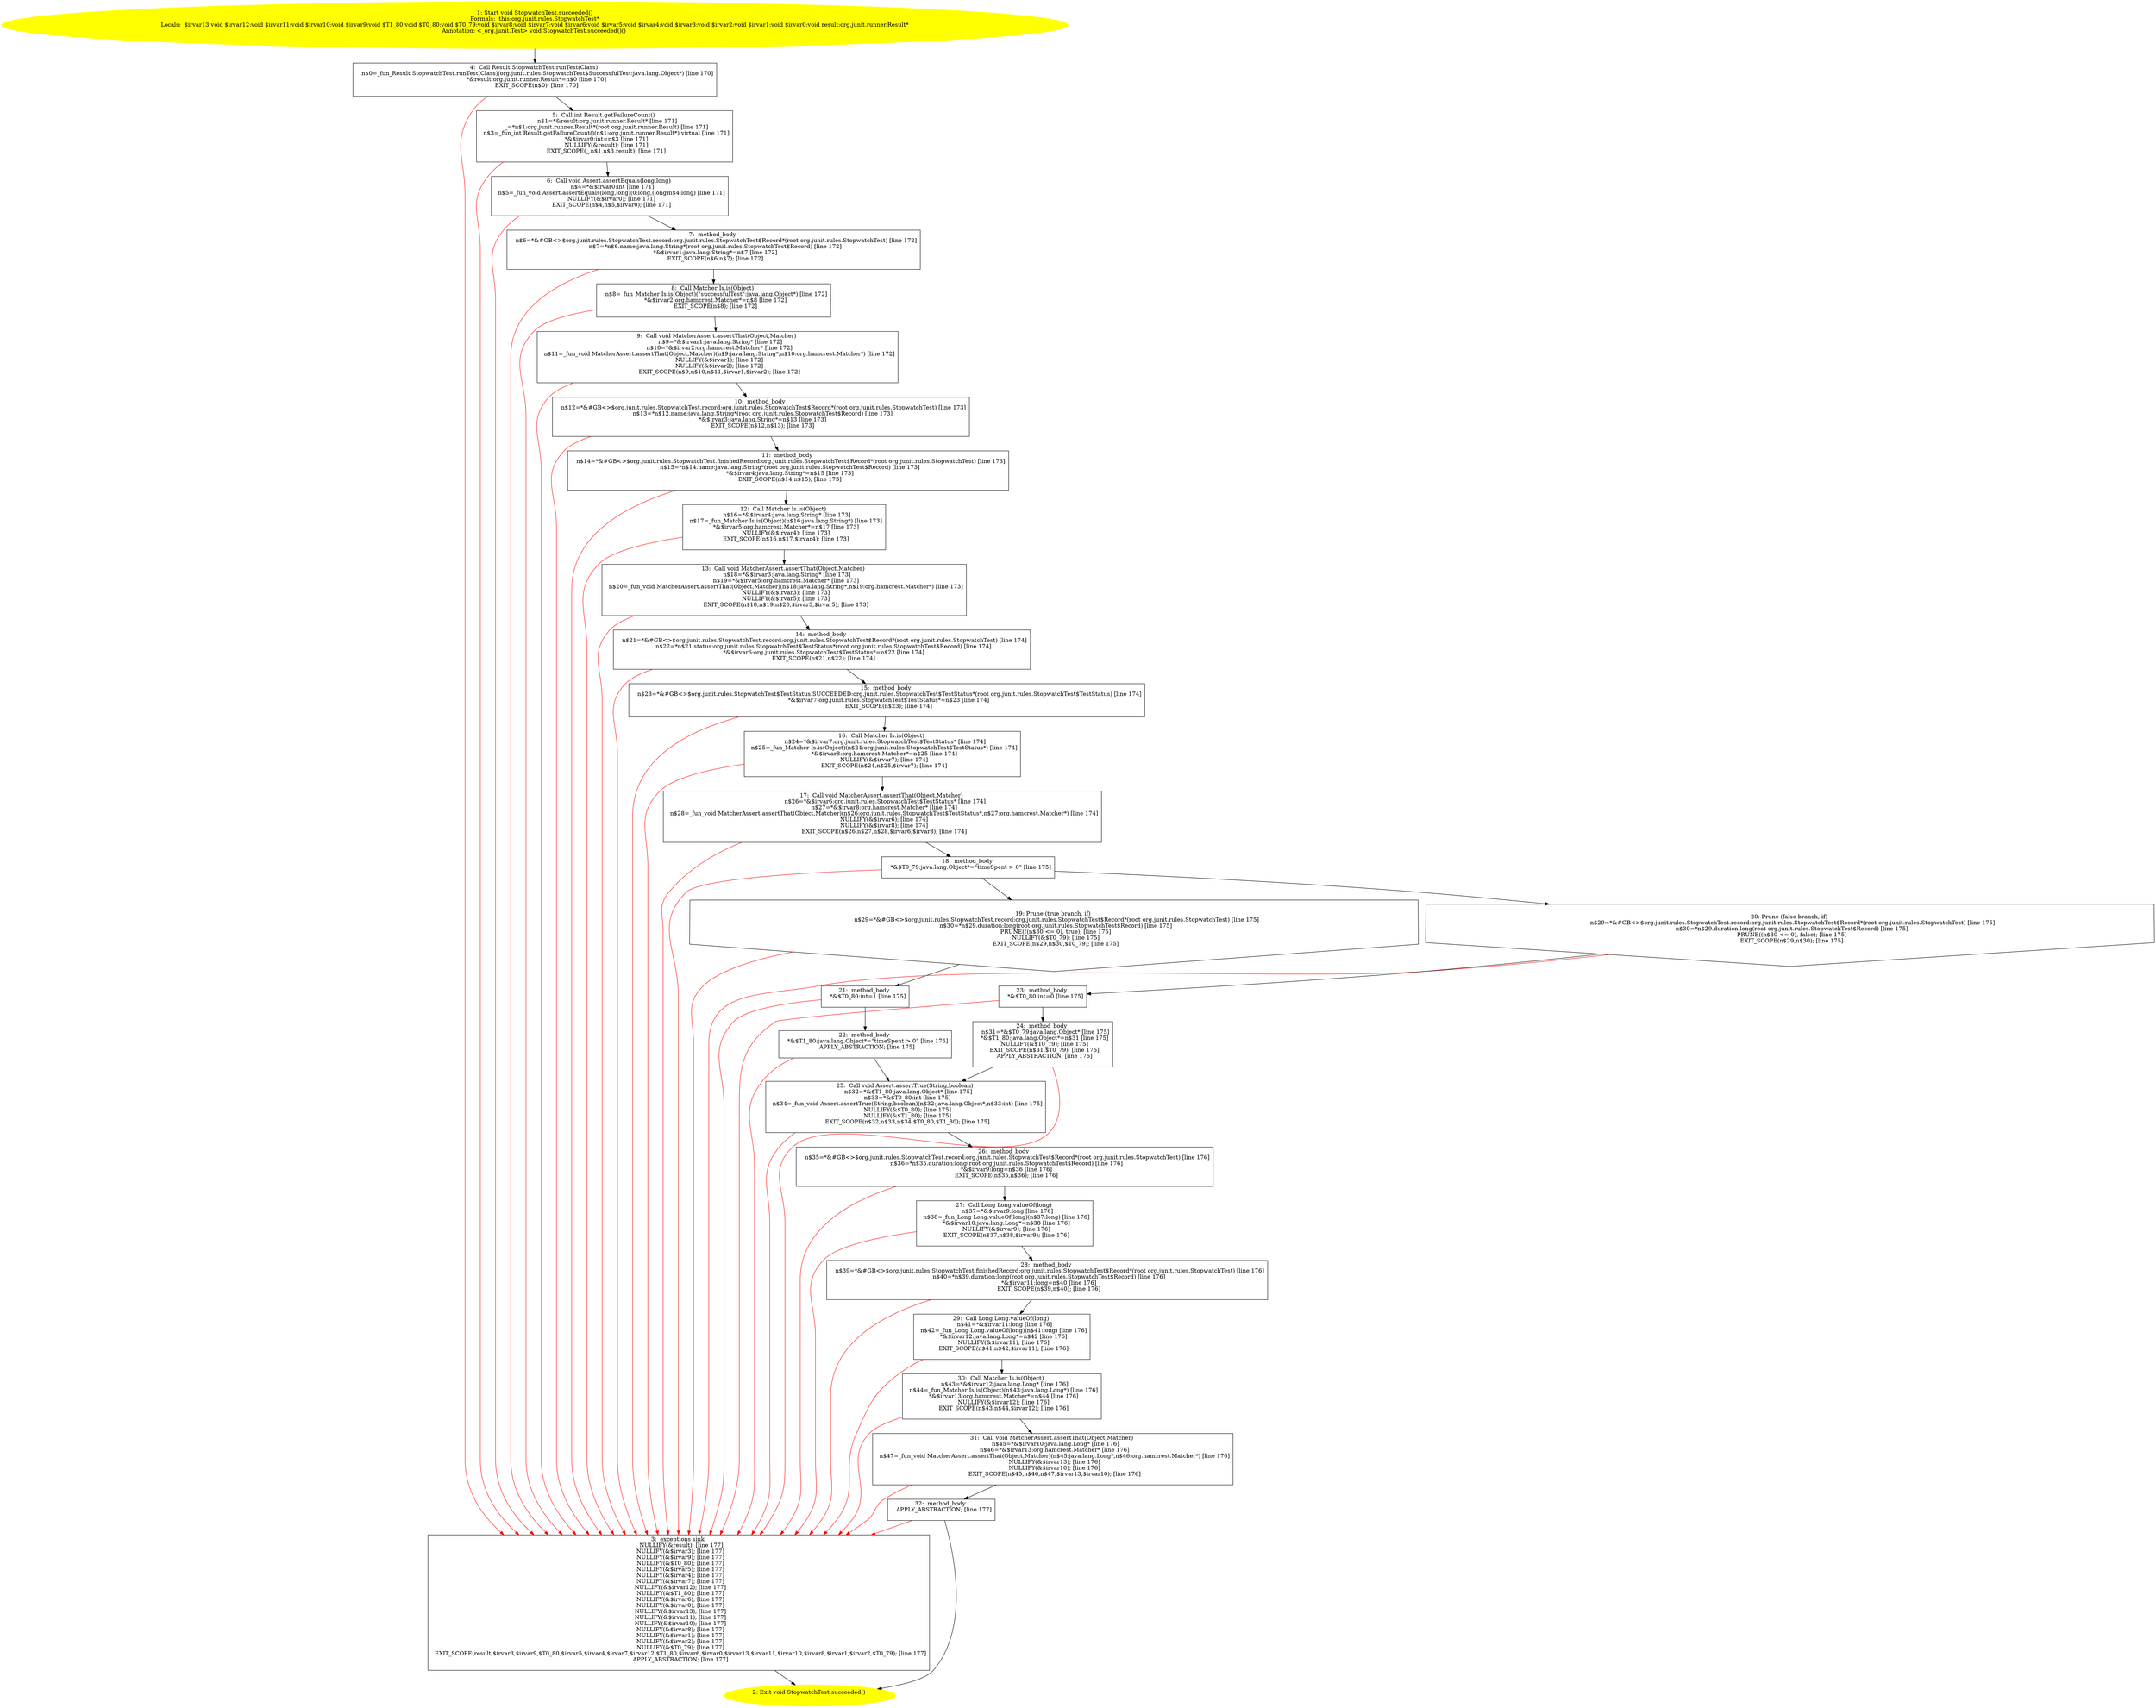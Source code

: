 /* @generated */
digraph cfg {
"org.junit.rules.StopwatchTest.succeeded():void.7c941caea926d968f3d6b5f014cd3128_1" [label="1: Start void StopwatchTest.succeeded()\nFormals:  this:org.junit.rules.StopwatchTest*\nLocals:  $irvar13:void $irvar12:void $irvar11:void $irvar10:void $irvar9:void $T1_80:void $T0_80:void $T0_79:void $irvar8:void $irvar7:void $irvar6:void $irvar5:void $irvar4:void $irvar3:void $irvar2:void $irvar1:void $irvar0:void result:org.junit.runner.Result*\nAnnotation: <_org.junit.Test> void StopwatchTest.succeeded()() \n  " color=yellow style=filled]
	

	 "org.junit.rules.StopwatchTest.succeeded():void.7c941caea926d968f3d6b5f014cd3128_1" -> "org.junit.rules.StopwatchTest.succeeded():void.7c941caea926d968f3d6b5f014cd3128_4" ;
"org.junit.rules.StopwatchTest.succeeded():void.7c941caea926d968f3d6b5f014cd3128_2" [label="2: Exit void StopwatchTest.succeeded() \n  " color=yellow style=filled]
	

"org.junit.rules.StopwatchTest.succeeded():void.7c941caea926d968f3d6b5f014cd3128_3" [label="3:  exceptions sink \n   NULLIFY(&result); [line 177]\n  NULLIFY(&$irvar3); [line 177]\n  NULLIFY(&$irvar9); [line 177]\n  NULLIFY(&$T0_80); [line 177]\n  NULLIFY(&$irvar5); [line 177]\n  NULLIFY(&$irvar4); [line 177]\n  NULLIFY(&$irvar7); [line 177]\n  NULLIFY(&$irvar12); [line 177]\n  NULLIFY(&$T1_80); [line 177]\n  NULLIFY(&$irvar6); [line 177]\n  NULLIFY(&$irvar0); [line 177]\n  NULLIFY(&$irvar13); [line 177]\n  NULLIFY(&$irvar11); [line 177]\n  NULLIFY(&$irvar10); [line 177]\n  NULLIFY(&$irvar8); [line 177]\n  NULLIFY(&$irvar1); [line 177]\n  NULLIFY(&$irvar2); [line 177]\n  NULLIFY(&$T0_79); [line 177]\n  EXIT_SCOPE(result,$irvar3,$irvar9,$T0_80,$irvar5,$irvar4,$irvar7,$irvar12,$T1_80,$irvar6,$irvar0,$irvar13,$irvar11,$irvar10,$irvar8,$irvar1,$irvar2,$T0_79); [line 177]\n  APPLY_ABSTRACTION; [line 177]\n " shape="box"]
	

	 "org.junit.rules.StopwatchTest.succeeded():void.7c941caea926d968f3d6b5f014cd3128_3" -> "org.junit.rules.StopwatchTest.succeeded():void.7c941caea926d968f3d6b5f014cd3128_2" ;
"org.junit.rules.StopwatchTest.succeeded():void.7c941caea926d968f3d6b5f014cd3128_4" [label="4:  Call Result StopwatchTest.runTest(Class) \n   n$0=_fun_Result StopwatchTest.runTest(Class)(org.junit.rules.StopwatchTest$SuccessfulTest:java.lang.Object*) [line 170]\n  *&result:org.junit.runner.Result*=n$0 [line 170]\n  EXIT_SCOPE(n$0); [line 170]\n " shape="box"]
	

	 "org.junit.rules.StopwatchTest.succeeded():void.7c941caea926d968f3d6b5f014cd3128_4" -> "org.junit.rules.StopwatchTest.succeeded():void.7c941caea926d968f3d6b5f014cd3128_5" ;
	 "org.junit.rules.StopwatchTest.succeeded():void.7c941caea926d968f3d6b5f014cd3128_4" -> "org.junit.rules.StopwatchTest.succeeded():void.7c941caea926d968f3d6b5f014cd3128_3" [color="red" ];
"org.junit.rules.StopwatchTest.succeeded():void.7c941caea926d968f3d6b5f014cd3128_5" [label="5:  Call int Result.getFailureCount() \n   n$1=*&result:org.junit.runner.Result* [line 171]\n  _=*n$1:org.junit.runner.Result*(root org.junit.runner.Result) [line 171]\n  n$3=_fun_int Result.getFailureCount()(n$1:org.junit.runner.Result*) virtual [line 171]\n  *&$irvar0:int=n$3 [line 171]\n  NULLIFY(&result); [line 171]\n  EXIT_SCOPE(_,n$1,n$3,result); [line 171]\n " shape="box"]
	

	 "org.junit.rules.StopwatchTest.succeeded():void.7c941caea926d968f3d6b5f014cd3128_5" -> "org.junit.rules.StopwatchTest.succeeded():void.7c941caea926d968f3d6b5f014cd3128_6" ;
	 "org.junit.rules.StopwatchTest.succeeded():void.7c941caea926d968f3d6b5f014cd3128_5" -> "org.junit.rules.StopwatchTest.succeeded():void.7c941caea926d968f3d6b5f014cd3128_3" [color="red" ];
"org.junit.rules.StopwatchTest.succeeded():void.7c941caea926d968f3d6b5f014cd3128_6" [label="6:  Call void Assert.assertEquals(long,long) \n   n$4=*&$irvar0:int [line 171]\n  n$5=_fun_void Assert.assertEquals(long,long)(0:long,(long)n$4:long) [line 171]\n  NULLIFY(&$irvar0); [line 171]\n  EXIT_SCOPE(n$4,n$5,$irvar0); [line 171]\n " shape="box"]
	

	 "org.junit.rules.StopwatchTest.succeeded():void.7c941caea926d968f3d6b5f014cd3128_6" -> "org.junit.rules.StopwatchTest.succeeded():void.7c941caea926d968f3d6b5f014cd3128_7" ;
	 "org.junit.rules.StopwatchTest.succeeded():void.7c941caea926d968f3d6b5f014cd3128_6" -> "org.junit.rules.StopwatchTest.succeeded():void.7c941caea926d968f3d6b5f014cd3128_3" [color="red" ];
"org.junit.rules.StopwatchTest.succeeded():void.7c941caea926d968f3d6b5f014cd3128_7" [label="7:  method_body \n   n$6=*&#GB<>$org.junit.rules.StopwatchTest.record:org.junit.rules.StopwatchTest$Record*(root org.junit.rules.StopwatchTest) [line 172]\n  n$7=*n$6.name:java.lang.String*(root org.junit.rules.StopwatchTest$Record) [line 172]\n  *&$irvar1:java.lang.String*=n$7 [line 172]\n  EXIT_SCOPE(n$6,n$7); [line 172]\n " shape="box"]
	

	 "org.junit.rules.StopwatchTest.succeeded():void.7c941caea926d968f3d6b5f014cd3128_7" -> "org.junit.rules.StopwatchTest.succeeded():void.7c941caea926d968f3d6b5f014cd3128_8" ;
	 "org.junit.rules.StopwatchTest.succeeded():void.7c941caea926d968f3d6b5f014cd3128_7" -> "org.junit.rules.StopwatchTest.succeeded():void.7c941caea926d968f3d6b5f014cd3128_3" [color="red" ];
"org.junit.rules.StopwatchTest.succeeded():void.7c941caea926d968f3d6b5f014cd3128_8" [label="8:  Call Matcher Is.is(Object) \n   n$8=_fun_Matcher Is.is(Object)(\"successfulTest\":java.lang.Object*) [line 172]\n  *&$irvar2:org.hamcrest.Matcher*=n$8 [line 172]\n  EXIT_SCOPE(n$8); [line 172]\n " shape="box"]
	

	 "org.junit.rules.StopwatchTest.succeeded():void.7c941caea926d968f3d6b5f014cd3128_8" -> "org.junit.rules.StopwatchTest.succeeded():void.7c941caea926d968f3d6b5f014cd3128_9" ;
	 "org.junit.rules.StopwatchTest.succeeded():void.7c941caea926d968f3d6b5f014cd3128_8" -> "org.junit.rules.StopwatchTest.succeeded():void.7c941caea926d968f3d6b5f014cd3128_3" [color="red" ];
"org.junit.rules.StopwatchTest.succeeded():void.7c941caea926d968f3d6b5f014cd3128_9" [label="9:  Call void MatcherAssert.assertThat(Object,Matcher) \n   n$9=*&$irvar1:java.lang.String* [line 172]\n  n$10=*&$irvar2:org.hamcrest.Matcher* [line 172]\n  n$11=_fun_void MatcherAssert.assertThat(Object,Matcher)(n$9:java.lang.String*,n$10:org.hamcrest.Matcher*) [line 172]\n  NULLIFY(&$irvar1); [line 172]\n  NULLIFY(&$irvar2); [line 172]\n  EXIT_SCOPE(n$9,n$10,n$11,$irvar1,$irvar2); [line 172]\n " shape="box"]
	

	 "org.junit.rules.StopwatchTest.succeeded():void.7c941caea926d968f3d6b5f014cd3128_9" -> "org.junit.rules.StopwatchTest.succeeded():void.7c941caea926d968f3d6b5f014cd3128_10" ;
	 "org.junit.rules.StopwatchTest.succeeded():void.7c941caea926d968f3d6b5f014cd3128_9" -> "org.junit.rules.StopwatchTest.succeeded():void.7c941caea926d968f3d6b5f014cd3128_3" [color="red" ];
"org.junit.rules.StopwatchTest.succeeded():void.7c941caea926d968f3d6b5f014cd3128_10" [label="10:  method_body \n   n$12=*&#GB<>$org.junit.rules.StopwatchTest.record:org.junit.rules.StopwatchTest$Record*(root org.junit.rules.StopwatchTest) [line 173]\n  n$13=*n$12.name:java.lang.String*(root org.junit.rules.StopwatchTest$Record) [line 173]\n  *&$irvar3:java.lang.String*=n$13 [line 173]\n  EXIT_SCOPE(n$12,n$13); [line 173]\n " shape="box"]
	

	 "org.junit.rules.StopwatchTest.succeeded():void.7c941caea926d968f3d6b5f014cd3128_10" -> "org.junit.rules.StopwatchTest.succeeded():void.7c941caea926d968f3d6b5f014cd3128_11" ;
	 "org.junit.rules.StopwatchTest.succeeded():void.7c941caea926d968f3d6b5f014cd3128_10" -> "org.junit.rules.StopwatchTest.succeeded():void.7c941caea926d968f3d6b5f014cd3128_3" [color="red" ];
"org.junit.rules.StopwatchTest.succeeded():void.7c941caea926d968f3d6b5f014cd3128_11" [label="11:  method_body \n   n$14=*&#GB<>$org.junit.rules.StopwatchTest.finishedRecord:org.junit.rules.StopwatchTest$Record*(root org.junit.rules.StopwatchTest) [line 173]\n  n$15=*n$14.name:java.lang.String*(root org.junit.rules.StopwatchTest$Record) [line 173]\n  *&$irvar4:java.lang.String*=n$15 [line 173]\n  EXIT_SCOPE(n$14,n$15); [line 173]\n " shape="box"]
	

	 "org.junit.rules.StopwatchTest.succeeded():void.7c941caea926d968f3d6b5f014cd3128_11" -> "org.junit.rules.StopwatchTest.succeeded():void.7c941caea926d968f3d6b5f014cd3128_12" ;
	 "org.junit.rules.StopwatchTest.succeeded():void.7c941caea926d968f3d6b5f014cd3128_11" -> "org.junit.rules.StopwatchTest.succeeded():void.7c941caea926d968f3d6b5f014cd3128_3" [color="red" ];
"org.junit.rules.StopwatchTest.succeeded():void.7c941caea926d968f3d6b5f014cd3128_12" [label="12:  Call Matcher Is.is(Object) \n   n$16=*&$irvar4:java.lang.String* [line 173]\n  n$17=_fun_Matcher Is.is(Object)(n$16:java.lang.String*) [line 173]\n  *&$irvar5:org.hamcrest.Matcher*=n$17 [line 173]\n  NULLIFY(&$irvar4); [line 173]\n  EXIT_SCOPE(n$16,n$17,$irvar4); [line 173]\n " shape="box"]
	

	 "org.junit.rules.StopwatchTest.succeeded():void.7c941caea926d968f3d6b5f014cd3128_12" -> "org.junit.rules.StopwatchTest.succeeded():void.7c941caea926d968f3d6b5f014cd3128_13" ;
	 "org.junit.rules.StopwatchTest.succeeded():void.7c941caea926d968f3d6b5f014cd3128_12" -> "org.junit.rules.StopwatchTest.succeeded():void.7c941caea926d968f3d6b5f014cd3128_3" [color="red" ];
"org.junit.rules.StopwatchTest.succeeded():void.7c941caea926d968f3d6b5f014cd3128_13" [label="13:  Call void MatcherAssert.assertThat(Object,Matcher) \n   n$18=*&$irvar3:java.lang.String* [line 173]\n  n$19=*&$irvar5:org.hamcrest.Matcher* [line 173]\n  n$20=_fun_void MatcherAssert.assertThat(Object,Matcher)(n$18:java.lang.String*,n$19:org.hamcrest.Matcher*) [line 173]\n  NULLIFY(&$irvar3); [line 173]\n  NULLIFY(&$irvar5); [line 173]\n  EXIT_SCOPE(n$18,n$19,n$20,$irvar3,$irvar5); [line 173]\n " shape="box"]
	

	 "org.junit.rules.StopwatchTest.succeeded():void.7c941caea926d968f3d6b5f014cd3128_13" -> "org.junit.rules.StopwatchTest.succeeded():void.7c941caea926d968f3d6b5f014cd3128_14" ;
	 "org.junit.rules.StopwatchTest.succeeded():void.7c941caea926d968f3d6b5f014cd3128_13" -> "org.junit.rules.StopwatchTest.succeeded():void.7c941caea926d968f3d6b5f014cd3128_3" [color="red" ];
"org.junit.rules.StopwatchTest.succeeded():void.7c941caea926d968f3d6b5f014cd3128_14" [label="14:  method_body \n   n$21=*&#GB<>$org.junit.rules.StopwatchTest.record:org.junit.rules.StopwatchTest$Record*(root org.junit.rules.StopwatchTest) [line 174]\n  n$22=*n$21.status:org.junit.rules.StopwatchTest$TestStatus*(root org.junit.rules.StopwatchTest$Record) [line 174]\n  *&$irvar6:org.junit.rules.StopwatchTest$TestStatus*=n$22 [line 174]\n  EXIT_SCOPE(n$21,n$22); [line 174]\n " shape="box"]
	

	 "org.junit.rules.StopwatchTest.succeeded():void.7c941caea926d968f3d6b5f014cd3128_14" -> "org.junit.rules.StopwatchTest.succeeded():void.7c941caea926d968f3d6b5f014cd3128_15" ;
	 "org.junit.rules.StopwatchTest.succeeded():void.7c941caea926d968f3d6b5f014cd3128_14" -> "org.junit.rules.StopwatchTest.succeeded():void.7c941caea926d968f3d6b5f014cd3128_3" [color="red" ];
"org.junit.rules.StopwatchTest.succeeded():void.7c941caea926d968f3d6b5f014cd3128_15" [label="15:  method_body \n   n$23=*&#GB<>$org.junit.rules.StopwatchTest$TestStatus.SUCCEEDED:org.junit.rules.StopwatchTest$TestStatus*(root org.junit.rules.StopwatchTest$TestStatus) [line 174]\n  *&$irvar7:org.junit.rules.StopwatchTest$TestStatus*=n$23 [line 174]\n  EXIT_SCOPE(n$23); [line 174]\n " shape="box"]
	

	 "org.junit.rules.StopwatchTest.succeeded():void.7c941caea926d968f3d6b5f014cd3128_15" -> "org.junit.rules.StopwatchTest.succeeded():void.7c941caea926d968f3d6b5f014cd3128_16" ;
	 "org.junit.rules.StopwatchTest.succeeded():void.7c941caea926d968f3d6b5f014cd3128_15" -> "org.junit.rules.StopwatchTest.succeeded():void.7c941caea926d968f3d6b5f014cd3128_3" [color="red" ];
"org.junit.rules.StopwatchTest.succeeded():void.7c941caea926d968f3d6b5f014cd3128_16" [label="16:  Call Matcher Is.is(Object) \n   n$24=*&$irvar7:org.junit.rules.StopwatchTest$TestStatus* [line 174]\n  n$25=_fun_Matcher Is.is(Object)(n$24:org.junit.rules.StopwatchTest$TestStatus*) [line 174]\n  *&$irvar8:org.hamcrest.Matcher*=n$25 [line 174]\n  NULLIFY(&$irvar7); [line 174]\n  EXIT_SCOPE(n$24,n$25,$irvar7); [line 174]\n " shape="box"]
	

	 "org.junit.rules.StopwatchTest.succeeded():void.7c941caea926d968f3d6b5f014cd3128_16" -> "org.junit.rules.StopwatchTest.succeeded():void.7c941caea926d968f3d6b5f014cd3128_17" ;
	 "org.junit.rules.StopwatchTest.succeeded():void.7c941caea926d968f3d6b5f014cd3128_16" -> "org.junit.rules.StopwatchTest.succeeded():void.7c941caea926d968f3d6b5f014cd3128_3" [color="red" ];
"org.junit.rules.StopwatchTest.succeeded():void.7c941caea926d968f3d6b5f014cd3128_17" [label="17:  Call void MatcherAssert.assertThat(Object,Matcher) \n   n$26=*&$irvar6:org.junit.rules.StopwatchTest$TestStatus* [line 174]\n  n$27=*&$irvar8:org.hamcrest.Matcher* [line 174]\n  n$28=_fun_void MatcherAssert.assertThat(Object,Matcher)(n$26:org.junit.rules.StopwatchTest$TestStatus*,n$27:org.hamcrest.Matcher*) [line 174]\n  NULLIFY(&$irvar6); [line 174]\n  NULLIFY(&$irvar8); [line 174]\n  EXIT_SCOPE(n$26,n$27,n$28,$irvar6,$irvar8); [line 174]\n " shape="box"]
	

	 "org.junit.rules.StopwatchTest.succeeded():void.7c941caea926d968f3d6b5f014cd3128_17" -> "org.junit.rules.StopwatchTest.succeeded():void.7c941caea926d968f3d6b5f014cd3128_18" ;
	 "org.junit.rules.StopwatchTest.succeeded():void.7c941caea926d968f3d6b5f014cd3128_17" -> "org.junit.rules.StopwatchTest.succeeded():void.7c941caea926d968f3d6b5f014cd3128_3" [color="red" ];
"org.junit.rules.StopwatchTest.succeeded():void.7c941caea926d968f3d6b5f014cd3128_18" [label="18:  method_body \n   *&$T0_79:java.lang.Object*=\"timeSpent > 0\" [line 175]\n " shape="box"]
	

	 "org.junit.rules.StopwatchTest.succeeded():void.7c941caea926d968f3d6b5f014cd3128_18" -> "org.junit.rules.StopwatchTest.succeeded():void.7c941caea926d968f3d6b5f014cd3128_19" ;
	 "org.junit.rules.StopwatchTest.succeeded():void.7c941caea926d968f3d6b5f014cd3128_18" -> "org.junit.rules.StopwatchTest.succeeded():void.7c941caea926d968f3d6b5f014cd3128_20" ;
	 "org.junit.rules.StopwatchTest.succeeded():void.7c941caea926d968f3d6b5f014cd3128_18" -> "org.junit.rules.StopwatchTest.succeeded():void.7c941caea926d968f3d6b5f014cd3128_3" [color="red" ];
"org.junit.rules.StopwatchTest.succeeded():void.7c941caea926d968f3d6b5f014cd3128_19" [label="19: Prune (true branch, if) \n   n$29=*&#GB<>$org.junit.rules.StopwatchTest.record:org.junit.rules.StopwatchTest$Record*(root org.junit.rules.StopwatchTest) [line 175]\n  n$30=*n$29.duration:long(root org.junit.rules.StopwatchTest$Record) [line 175]\n  PRUNE(!(n$30 <= 0), true); [line 175]\n  NULLIFY(&$T0_79); [line 175]\n  EXIT_SCOPE(n$29,n$30,$T0_79); [line 175]\n " shape="invhouse"]
	

	 "org.junit.rules.StopwatchTest.succeeded():void.7c941caea926d968f3d6b5f014cd3128_19" -> "org.junit.rules.StopwatchTest.succeeded():void.7c941caea926d968f3d6b5f014cd3128_21" ;
	 "org.junit.rules.StopwatchTest.succeeded():void.7c941caea926d968f3d6b5f014cd3128_19" -> "org.junit.rules.StopwatchTest.succeeded():void.7c941caea926d968f3d6b5f014cd3128_3" [color="red" ];
"org.junit.rules.StopwatchTest.succeeded():void.7c941caea926d968f3d6b5f014cd3128_20" [label="20: Prune (false branch, if) \n   n$29=*&#GB<>$org.junit.rules.StopwatchTest.record:org.junit.rules.StopwatchTest$Record*(root org.junit.rules.StopwatchTest) [line 175]\n  n$30=*n$29.duration:long(root org.junit.rules.StopwatchTest$Record) [line 175]\n  PRUNE((n$30 <= 0), false); [line 175]\n  EXIT_SCOPE(n$29,n$30); [line 175]\n " shape="invhouse"]
	

	 "org.junit.rules.StopwatchTest.succeeded():void.7c941caea926d968f3d6b5f014cd3128_20" -> "org.junit.rules.StopwatchTest.succeeded():void.7c941caea926d968f3d6b5f014cd3128_23" ;
	 "org.junit.rules.StopwatchTest.succeeded():void.7c941caea926d968f3d6b5f014cd3128_20" -> "org.junit.rules.StopwatchTest.succeeded():void.7c941caea926d968f3d6b5f014cd3128_3" [color="red" ];
"org.junit.rules.StopwatchTest.succeeded():void.7c941caea926d968f3d6b5f014cd3128_21" [label="21:  method_body \n   *&$T0_80:int=1 [line 175]\n " shape="box"]
	

	 "org.junit.rules.StopwatchTest.succeeded():void.7c941caea926d968f3d6b5f014cd3128_21" -> "org.junit.rules.StopwatchTest.succeeded():void.7c941caea926d968f3d6b5f014cd3128_22" ;
	 "org.junit.rules.StopwatchTest.succeeded():void.7c941caea926d968f3d6b5f014cd3128_21" -> "org.junit.rules.StopwatchTest.succeeded():void.7c941caea926d968f3d6b5f014cd3128_3" [color="red" ];
"org.junit.rules.StopwatchTest.succeeded():void.7c941caea926d968f3d6b5f014cd3128_22" [label="22:  method_body \n   *&$T1_80:java.lang.Object*=\"timeSpent > 0\" [line 175]\n  APPLY_ABSTRACTION; [line 175]\n " shape="box"]
	

	 "org.junit.rules.StopwatchTest.succeeded():void.7c941caea926d968f3d6b5f014cd3128_22" -> "org.junit.rules.StopwatchTest.succeeded():void.7c941caea926d968f3d6b5f014cd3128_25" ;
	 "org.junit.rules.StopwatchTest.succeeded():void.7c941caea926d968f3d6b5f014cd3128_22" -> "org.junit.rules.StopwatchTest.succeeded():void.7c941caea926d968f3d6b5f014cd3128_3" [color="red" ];
"org.junit.rules.StopwatchTest.succeeded():void.7c941caea926d968f3d6b5f014cd3128_23" [label="23:  method_body \n   *&$T0_80:int=0 [line 175]\n " shape="box"]
	

	 "org.junit.rules.StopwatchTest.succeeded():void.7c941caea926d968f3d6b5f014cd3128_23" -> "org.junit.rules.StopwatchTest.succeeded():void.7c941caea926d968f3d6b5f014cd3128_24" ;
	 "org.junit.rules.StopwatchTest.succeeded():void.7c941caea926d968f3d6b5f014cd3128_23" -> "org.junit.rules.StopwatchTest.succeeded():void.7c941caea926d968f3d6b5f014cd3128_3" [color="red" ];
"org.junit.rules.StopwatchTest.succeeded():void.7c941caea926d968f3d6b5f014cd3128_24" [label="24:  method_body \n   n$31=*&$T0_79:java.lang.Object* [line 175]\n  *&$T1_80:java.lang.Object*=n$31 [line 175]\n  NULLIFY(&$T0_79); [line 175]\n  EXIT_SCOPE(n$31,$T0_79); [line 175]\n  APPLY_ABSTRACTION; [line 175]\n " shape="box"]
	

	 "org.junit.rules.StopwatchTest.succeeded():void.7c941caea926d968f3d6b5f014cd3128_24" -> "org.junit.rules.StopwatchTest.succeeded():void.7c941caea926d968f3d6b5f014cd3128_25" ;
	 "org.junit.rules.StopwatchTest.succeeded():void.7c941caea926d968f3d6b5f014cd3128_24" -> "org.junit.rules.StopwatchTest.succeeded():void.7c941caea926d968f3d6b5f014cd3128_3" [color="red" ];
"org.junit.rules.StopwatchTest.succeeded():void.7c941caea926d968f3d6b5f014cd3128_25" [label="25:  Call void Assert.assertTrue(String,boolean) \n   n$32=*&$T1_80:java.lang.Object* [line 175]\n  n$33=*&$T0_80:int [line 175]\n  n$34=_fun_void Assert.assertTrue(String,boolean)(n$32:java.lang.Object*,n$33:int) [line 175]\n  NULLIFY(&$T0_80); [line 175]\n  NULLIFY(&$T1_80); [line 175]\n  EXIT_SCOPE(n$32,n$33,n$34,$T0_80,$T1_80); [line 175]\n " shape="box"]
	

	 "org.junit.rules.StopwatchTest.succeeded():void.7c941caea926d968f3d6b5f014cd3128_25" -> "org.junit.rules.StopwatchTest.succeeded():void.7c941caea926d968f3d6b5f014cd3128_26" ;
	 "org.junit.rules.StopwatchTest.succeeded():void.7c941caea926d968f3d6b5f014cd3128_25" -> "org.junit.rules.StopwatchTest.succeeded():void.7c941caea926d968f3d6b5f014cd3128_3" [color="red" ];
"org.junit.rules.StopwatchTest.succeeded():void.7c941caea926d968f3d6b5f014cd3128_26" [label="26:  method_body \n   n$35=*&#GB<>$org.junit.rules.StopwatchTest.record:org.junit.rules.StopwatchTest$Record*(root org.junit.rules.StopwatchTest) [line 176]\n  n$36=*n$35.duration:long(root org.junit.rules.StopwatchTest$Record) [line 176]\n  *&$irvar9:long=n$36 [line 176]\n  EXIT_SCOPE(n$35,n$36); [line 176]\n " shape="box"]
	

	 "org.junit.rules.StopwatchTest.succeeded():void.7c941caea926d968f3d6b5f014cd3128_26" -> "org.junit.rules.StopwatchTest.succeeded():void.7c941caea926d968f3d6b5f014cd3128_27" ;
	 "org.junit.rules.StopwatchTest.succeeded():void.7c941caea926d968f3d6b5f014cd3128_26" -> "org.junit.rules.StopwatchTest.succeeded():void.7c941caea926d968f3d6b5f014cd3128_3" [color="red" ];
"org.junit.rules.StopwatchTest.succeeded():void.7c941caea926d968f3d6b5f014cd3128_27" [label="27:  Call Long Long.valueOf(long) \n   n$37=*&$irvar9:long [line 176]\n  n$38=_fun_Long Long.valueOf(long)(n$37:long) [line 176]\n  *&$irvar10:java.lang.Long*=n$38 [line 176]\n  NULLIFY(&$irvar9); [line 176]\n  EXIT_SCOPE(n$37,n$38,$irvar9); [line 176]\n " shape="box"]
	

	 "org.junit.rules.StopwatchTest.succeeded():void.7c941caea926d968f3d6b5f014cd3128_27" -> "org.junit.rules.StopwatchTest.succeeded():void.7c941caea926d968f3d6b5f014cd3128_28" ;
	 "org.junit.rules.StopwatchTest.succeeded():void.7c941caea926d968f3d6b5f014cd3128_27" -> "org.junit.rules.StopwatchTest.succeeded():void.7c941caea926d968f3d6b5f014cd3128_3" [color="red" ];
"org.junit.rules.StopwatchTest.succeeded():void.7c941caea926d968f3d6b5f014cd3128_28" [label="28:  method_body \n   n$39=*&#GB<>$org.junit.rules.StopwatchTest.finishedRecord:org.junit.rules.StopwatchTest$Record*(root org.junit.rules.StopwatchTest) [line 176]\n  n$40=*n$39.duration:long(root org.junit.rules.StopwatchTest$Record) [line 176]\n  *&$irvar11:long=n$40 [line 176]\n  EXIT_SCOPE(n$39,n$40); [line 176]\n " shape="box"]
	

	 "org.junit.rules.StopwatchTest.succeeded():void.7c941caea926d968f3d6b5f014cd3128_28" -> "org.junit.rules.StopwatchTest.succeeded():void.7c941caea926d968f3d6b5f014cd3128_29" ;
	 "org.junit.rules.StopwatchTest.succeeded():void.7c941caea926d968f3d6b5f014cd3128_28" -> "org.junit.rules.StopwatchTest.succeeded():void.7c941caea926d968f3d6b5f014cd3128_3" [color="red" ];
"org.junit.rules.StopwatchTest.succeeded():void.7c941caea926d968f3d6b5f014cd3128_29" [label="29:  Call Long Long.valueOf(long) \n   n$41=*&$irvar11:long [line 176]\n  n$42=_fun_Long Long.valueOf(long)(n$41:long) [line 176]\n  *&$irvar12:java.lang.Long*=n$42 [line 176]\n  NULLIFY(&$irvar11); [line 176]\n  EXIT_SCOPE(n$41,n$42,$irvar11); [line 176]\n " shape="box"]
	

	 "org.junit.rules.StopwatchTest.succeeded():void.7c941caea926d968f3d6b5f014cd3128_29" -> "org.junit.rules.StopwatchTest.succeeded():void.7c941caea926d968f3d6b5f014cd3128_30" ;
	 "org.junit.rules.StopwatchTest.succeeded():void.7c941caea926d968f3d6b5f014cd3128_29" -> "org.junit.rules.StopwatchTest.succeeded():void.7c941caea926d968f3d6b5f014cd3128_3" [color="red" ];
"org.junit.rules.StopwatchTest.succeeded():void.7c941caea926d968f3d6b5f014cd3128_30" [label="30:  Call Matcher Is.is(Object) \n   n$43=*&$irvar12:java.lang.Long* [line 176]\n  n$44=_fun_Matcher Is.is(Object)(n$43:java.lang.Long*) [line 176]\n  *&$irvar13:org.hamcrest.Matcher*=n$44 [line 176]\n  NULLIFY(&$irvar12); [line 176]\n  EXIT_SCOPE(n$43,n$44,$irvar12); [line 176]\n " shape="box"]
	

	 "org.junit.rules.StopwatchTest.succeeded():void.7c941caea926d968f3d6b5f014cd3128_30" -> "org.junit.rules.StopwatchTest.succeeded():void.7c941caea926d968f3d6b5f014cd3128_31" ;
	 "org.junit.rules.StopwatchTest.succeeded():void.7c941caea926d968f3d6b5f014cd3128_30" -> "org.junit.rules.StopwatchTest.succeeded():void.7c941caea926d968f3d6b5f014cd3128_3" [color="red" ];
"org.junit.rules.StopwatchTest.succeeded():void.7c941caea926d968f3d6b5f014cd3128_31" [label="31:  Call void MatcherAssert.assertThat(Object,Matcher) \n   n$45=*&$irvar10:java.lang.Long* [line 176]\n  n$46=*&$irvar13:org.hamcrest.Matcher* [line 176]\n  n$47=_fun_void MatcherAssert.assertThat(Object,Matcher)(n$45:java.lang.Long*,n$46:org.hamcrest.Matcher*) [line 176]\n  NULLIFY(&$irvar13); [line 176]\n  NULLIFY(&$irvar10); [line 176]\n  EXIT_SCOPE(n$45,n$46,n$47,$irvar13,$irvar10); [line 176]\n " shape="box"]
	

	 "org.junit.rules.StopwatchTest.succeeded():void.7c941caea926d968f3d6b5f014cd3128_31" -> "org.junit.rules.StopwatchTest.succeeded():void.7c941caea926d968f3d6b5f014cd3128_32" ;
	 "org.junit.rules.StopwatchTest.succeeded():void.7c941caea926d968f3d6b5f014cd3128_31" -> "org.junit.rules.StopwatchTest.succeeded():void.7c941caea926d968f3d6b5f014cd3128_3" [color="red" ];
"org.junit.rules.StopwatchTest.succeeded():void.7c941caea926d968f3d6b5f014cd3128_32" [label="32:  method_body \n   APPLY_ABSTRACTION; [line 177]\n " shape="box"]
	

	 "org.junit.rules.StopwatchTest.succeeded():void.7c941caea926d968f3d6b5f014cd3128_32" -> "org.junit.rules.StopwatchTest.succeeded():void.7c941caea926d968f3d6b5f014cd3128_2" ;
	 "org.junit.rules.StopwatchTest.succeeded():void.7c941caea926d968f3d6b5f014cd3128_32" -> "org.junit.rules.StopwatchTest.succeeded():void.7c941caea926d968f3d6b5f014cd3128_3" [color="red" ];
}

